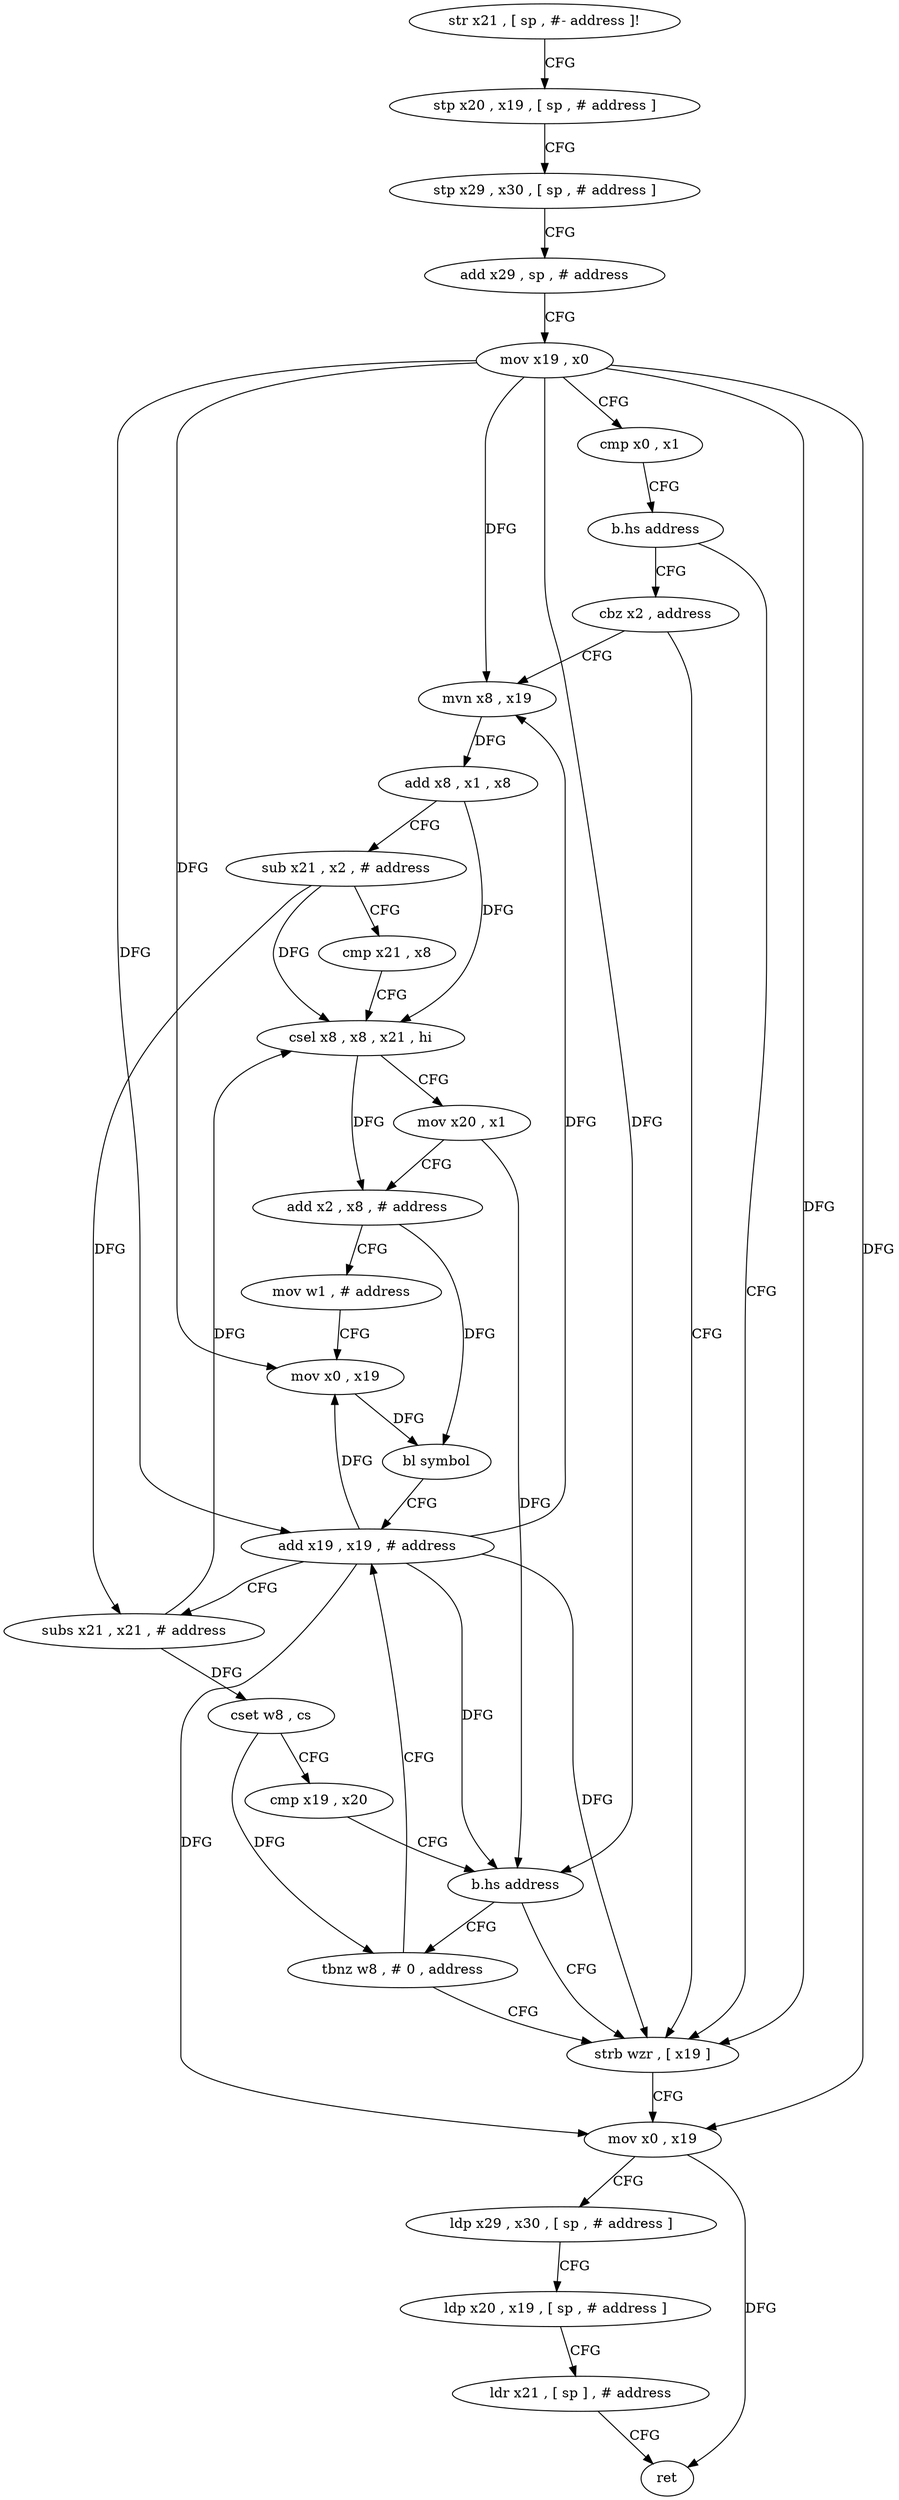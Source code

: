 digraph "func" {
"4252604" [label = "str x21 , [ sp , #- address ]!" ]
"4252608" [label = "stp x20 , x19 , [ sp , # address ]" ]
"4252612" [label = "stp x29 , x30 , [ sp , # address ]" ]
"4252616" [label = "add x29 , sp , # address" ]
"4252620" [label = "mov x19 , x0" ]
"4252624" [label = "cmp x0 , x1" ]
"4252628" [label = "b.hs address" ]
"4252700" [label = "strb wzr , [ x19 ]" ]
"4252632" [label = "cbz x2 , address" ]
"4252704" [label = "mov x0 , x19" ]
"4252708" [label = "ldp x29 , x30 , [ sp , # address ]" ]
"4252712" [label = "ldp x20 , x19 , [ sp , # address ]" ]
"4252716" [label = "ldr x21 , [ sp ] , # address" ]
"4252720" [label = "ret" ]
"4252636" [label = "mvn x8 , x19" ]
"4252640" [label = "add x8 , x1 , x8" ]
"4252644" [label = "sub x21 , x2 , # address" ]
"4252648" [label = "cmp x21 , x8" ]
"4252652" [label = "csel x8 , x8 , x21 , hi" ]
"4252656" [label = "mov x20 , x1" ]
"4252660" [label = "add x2 , x8 , # address" ]
"4252664" [label = "mov w1 , # address" ]
"4252668" [label = "mov x0 , x19" ]
"4252672" [label = "bl symbol" ]
"4252676" [label = "add x19 , x19 , # address" ]
"4252696" [label = "tbnz w8 , # 0 , address" ]
"4252680" [label = "subs x21 , x21 , # address" ]
"4252684" [label = "cset w8 , cs" ]
"4252688" [label = "cmp x19 , x20" ]
"4252692" [label = "b.hs address" ]
"4252604" -> "4252608" [ label = "CFG" ]
"4252608" -> "4252612" [ label = "CFG" ]
"4252612" -> "4252616" [ label = "CFG" ]
"4252616" -> "4252620" [ label = "CFG" ]
"4252620" -> "4252624" [ label = "CFG" ]
"4252620" -> "4252700" [ label = "DFG" ]
"4252620" -> "4252704" [ label = "DFG" ]
"4252620" -> "4252636" [ label = "DFG" ]
"4252620" -> "4252668" [ label = "DFG" ]
"4252620" -> "4252676" [ label = "DFG" ]
"4252620" -> "4252692" [ label = "DFG" ]
"4252624" -> "4252628" [ label = "CFG" ]
"4252628" -> "4252700" [ label = "CFG" ]
"4252628" -> "4252632" [ label = "CFG" ]
"4252700" -> "4252704" [ label = "CFG" ]
"4252632" -> "4252700" [ label = "CFG" ]
"4252632" -> "4252636" [ label = "CFG" ]
"4252704" -> "4252708" [ label = "CFG" ]
"4252704" -> "4252720" [ label = "DFG" ]
"4252708" -> "4252712" [ label = "CFG" ]
"4252712" -> "4252716" [ label = "CFG" ]
"4252716" -> "4252720" [ label = "CFG" ]
"4252636" -> "4252640" [ label = "DFG" ]
"4252640" -> "4252644" [ label = "CFG" ]
"4252640" -> "4252652" [ label = "DFG" ]
"4252644" -> "4252648" [ label = "CFG" ]
"4252644" -> "4252652" [ label = "DFG" ]
"4252644" -> "4252680" [ label = "DFG" ]
"4252648" -> "4252652" [ label = "CFG" ]
"4252652" -> "4252656" [ label = "CFG" ]
"4252652" -> "4252660" [ label = "DFG" ]
"4252656" -> "4252660" [ label = "CFG" ]
"4252656" -> "4252692" [ label = "DFG" ]
"4252660" -> "4252664" [ label = "CFG" ]
"4252660" -> "4252672" [ label = "DFG" ]
"4252664" -> "4252668" [ label = "CFG" ]
"4252668" -> "4252672" [ label = "DFG" ]
"4252672" -> "4252676" [ label = "CFG" ]
"4252676" -> "4252680" [ label = "CFG" ]
"4252676" -> "4252700" [ label = "DFG" ]
"4252676" -> "4252704" [ label = "DFG" ]
"4252676" -> "4252636" [ label = "DFG" ]
"4252676" -> "4252668" [ label = "DFG" ]
"4252676" -> "4252692" [ label = "DFG" ]
"4252696" -> "4252676" [ label = "CFG" ]
"4252696" -> "4252700" [ label = "CFG" ]
"4252680" -> "4252684" [ label = "DFG" ]
"4252680" -> "4252652" [ label = "DFG" ]
"4252684" -> "4252688" [ label = "CFG" ]
"4252684" -> "4252696" [ label = "DFG" ]
"4252688" -> "4252692" [ label = "CFG" ]
"4252692" -> "4252700" [ label = "CFG" ]
"4252692" -> "4252696" [ label = "CFG" ]
}

